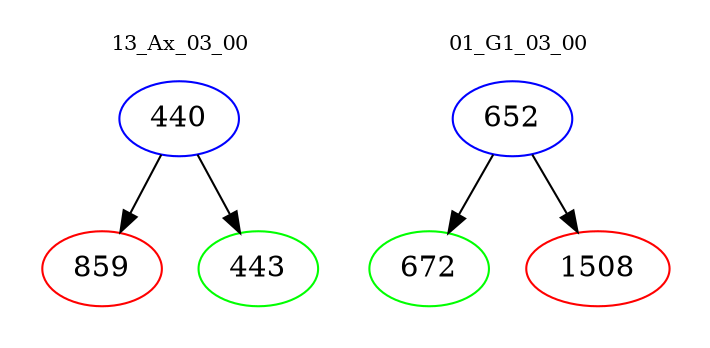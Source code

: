 digraph{
subgraph cluster_0 {
color = white
label = "13_Ax_03_00";
fontsize=10;
T0_440 [label="440", color="blue"]
T0_440 -> T0_859 [color="black"]
T0_859 [label="859", color="red"]
T0_440 -> T0_443 [color="black"]
T0_443 [label="443", color="green"]
}
subgraph cluster_1 {
color = white
label = "01_G1_03_00";
fontsize=10;
T1_652 [label="652", color="blue"]
T1_652 -> T1_672 [color="black"]
T1_672 [label="672", color="green"]
T1_652 -> T1_1508 [color="black"]
T1_1508 [label="1508", color="red"]
}
}
